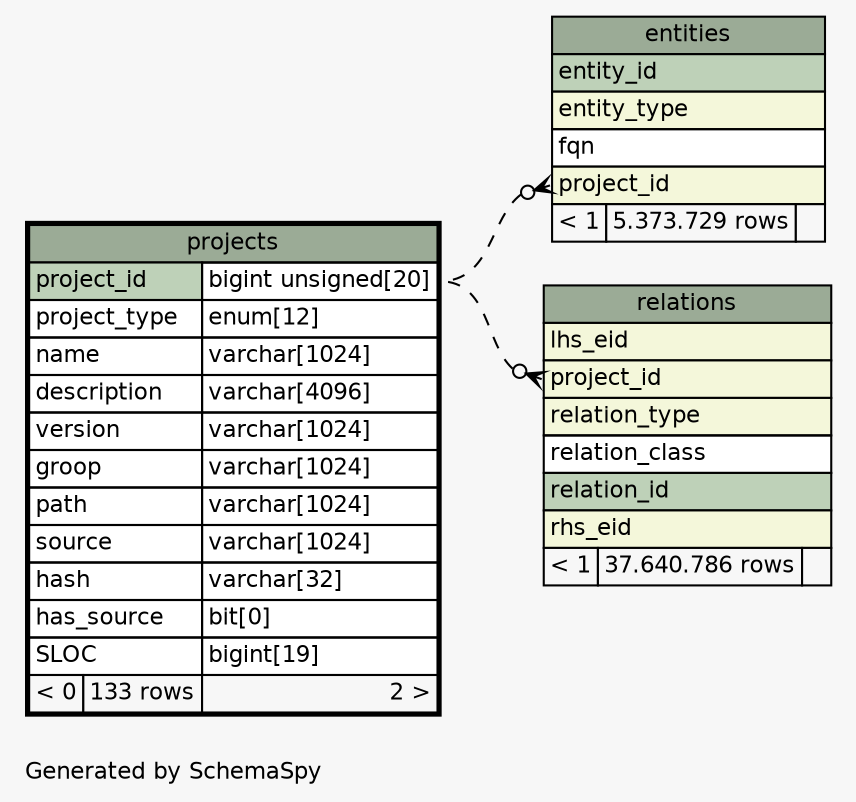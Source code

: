 // dot 2.36.0 on Mac OS X 10.10.3
// SchemaSpy rev 590
digraph "impliedTwoDegreesRelationshipsDiagram" {
  graph [
    rankdir="RL"
    bgcolor="#f7f7f7"
    label="\nGenerated by SchemaSpy"
    labeljust="l"
    nodesep="0.18"
    ranksep="0.46"
    fontname="Helvetica"
    fontsize="11"
  ];
  node [
    fontname="Helvetica"
    fontsize="11"
    shape="plaintext"
  ];
  edge [
    arrowsize="0.8"
  ];
  "entities":"project_id":w -> "projects":"project_id.type":e [arrowhead=none dir=back arrowtail=crowodot style=dashed];
  "relations":"project_id":w -> "projects":"project_id.type":e [arrowhead=none dir=back arrowtail=crowodot style=dashed];
  "entities" [
    label=<
    <TABLE BORDER="0" CELLBORDER="1" CELLSPACING="0" BGCOLOR="#ffffff">
      <TR><TD COLSPAN="3" BGCOLOR="#9bab96" ALIGN="CENTER">entities</TD></TR>
      <TR><TD PORT="entity_id" COLSPAN="3" BGCOLOR="#bed1b8" ALIGN="LEFT">entity_id</TD></TR>
      <TR><TD PORT="entity_type" COLSPAN="3" BGCOLOR="#f4f7da" ALIGN="LEFT">entity_type</TD></TR>
      <TR><TD PORT="fqn" COLSPAN="3" ALIGN="LEFT">fqn</TD></TR>
      <TR><TD PORT="project_id" COLSPAN="3" BGCOLOR="#f4f7da" ALIGN="LEFT">project_id</TD></TR>
      <TR><TD ALIGN="LEFT" BGCOLOR="#f7f7f7">&lt; 1</TD><TD ALIGN="RIGHT" BGCOLOR="#f7f7f7">5.373.729 rows</TD><TD ALIGN="RIGHT" BGCOLOR="#f7f7f7">  </TD></TR>
    </TABLE>>
    URL="entities.html"
    tooltip="entities"
  ];
  "projects" [
    label=<
    <TABLE BORDER="2" CELLBORDER="1" CELLSPACING="0" BGCOLOR="#ffffff">
      <TR><TD COLSPAN="3" BGCOLOR="#9bab96" ALIGN="CENTER">projects</TD></TR>
      <TR><TD PORT="project_id" COLSPAN="2" BGCOLOR="#bed1b8" ALIGN="LEFT">project_id</TD><TD PORT="project_id.type" ALIGN="LEFT">bigint unsigned[20]</TD></TR>
      <TR><TD PORT="project_type" COLSPAN="2" ALIGN="LEFT">project_type</TD><TD PORT="project_type.type" ALIGN="LEFT">enum[12]</TD></TR>
      <TR><TD PORT="name" COLSPAN="2" ALIGN="LEFT">name</TD><TD PORT="name.type" ALIGN="LEFT">varchar[1024]</TD></TR>
      <TR><TD PORT="description" COLSPAN="2" ALIGN="LEFT">description</TD><TD PORT="description.type" ALIGN="LEFT">varchar[4096]</TD></TR>
      <TR><TD PORT="version" COLSPAN="2" ALIGN="LEFT">version</TD><TD PORT="version.type" ALIGN="LEFT">varchar[1024]</TD></TR>
      <TR><TD PORT="groop" COLSPAN="2" ALIGN="LEFT">groop</TD><TD PORT="groop.type" ALIGN="LEFT">varchar[1024]</TD></TR>
      <TR><TD PORT="path" COLSPAN="2" ALIGN="LEFT">path</TD><TD PORT="path.type" ALIGN="LEFT">varchar[1024]</TD></TR>
      <TR><TD PORT="source" COLSPAN="2" ALIGN="LEFT">source</TD><TD PORT="source.type" ALIGN="LEFT">varchar[1024]</TD></TR>
      <TR><TD PORT="hash" COLSPAN="2" ALIGN="LEFT">hash</TD><TD PORT="hash.type" ALIGN="LEFT">varchar[32]</TD></TR>
      <TR><TD PORT="has_source" COLSPAN="2" ALIGN="LEFT">has_source</TD><TD PORT="has_source.type" ALIGN="LEFT">bit[0]</TD></TR>
      <TR><TD PORT="SLOC" COLSPAN="2" ALIGN="LEFT">SLOC</TD><TD PORT="SLOC.type" ALIGN="LEFT">bigint[19]</TD></TR>
      <TR><TD ALIGN="LEFT" BGCOLOR="#f7f7f7">&lt; 0</TD><TD ALIGN="RIGHT" BGCOLOR="#f7f7f7">133 rows</TD><TD ALIGN="RIGHT" BGCOLOR="#f7f7f7">2 &gt;</TD></TR>
    </TABLE>>
    URL="projects.html"
    tooltip="projects"
  ];
  "relations" [
    label=<
    <TABLE BORDER="0" CELLBORDER="1" CELLSPACING="0" BGCOLOR="#ffffff">
      <TR><TD COLSPAN="3" BGCOLOR="#9bab96" ALIGN="CENTER">relations</TD></TR>
      <TR><TD PORT="lhs_eid" COLSPAN="3" BGCOLOR="#f4f7da" ALIGN="LEFT">lhs_eid</TD></TR>
      <TR><TD PORT="project_id" COLSPAN="3" BGCOLOR="#f4f7da" ALIGN="LEFT">project_id</TD></TR>
      <TR><TD PORT="relation_type" COLSPAN="3" BGCOLOR="#f4f7da" ALIGN="LEFT">relation_type</TD></TR>
      <TR><TD PORT="relation_class" COLSPAN="3" ALIGN="LEFT">relation_class</TD></TR>
      <TR><TD PORT="relation_id" COLSPAN="3" BGCOLOR="#bed1b8" ALIGN="LEFT">relation_id</TD></TR>
      <TR><TD PORT="rhs_eid" COLSPAN="3" BGCOLOR="#f4f7da" ALIGN="LEFT">rhs_eid</TD></TR>
      <TR><TD ALIGN="LEFT" BGCOLOR="#f7f7f7">&lt; 1</TD><TD ALIGN="RIGHT" BGCOLOR="#f7f7f7">37.640.786 rows</TD><TD ALIGN="RIGHT" BGCOLOR="#f7f7f7">  </TD></TR>
    </TABLE>>
    URL="relations.html"
    tooltip="relations"
  ];
}
